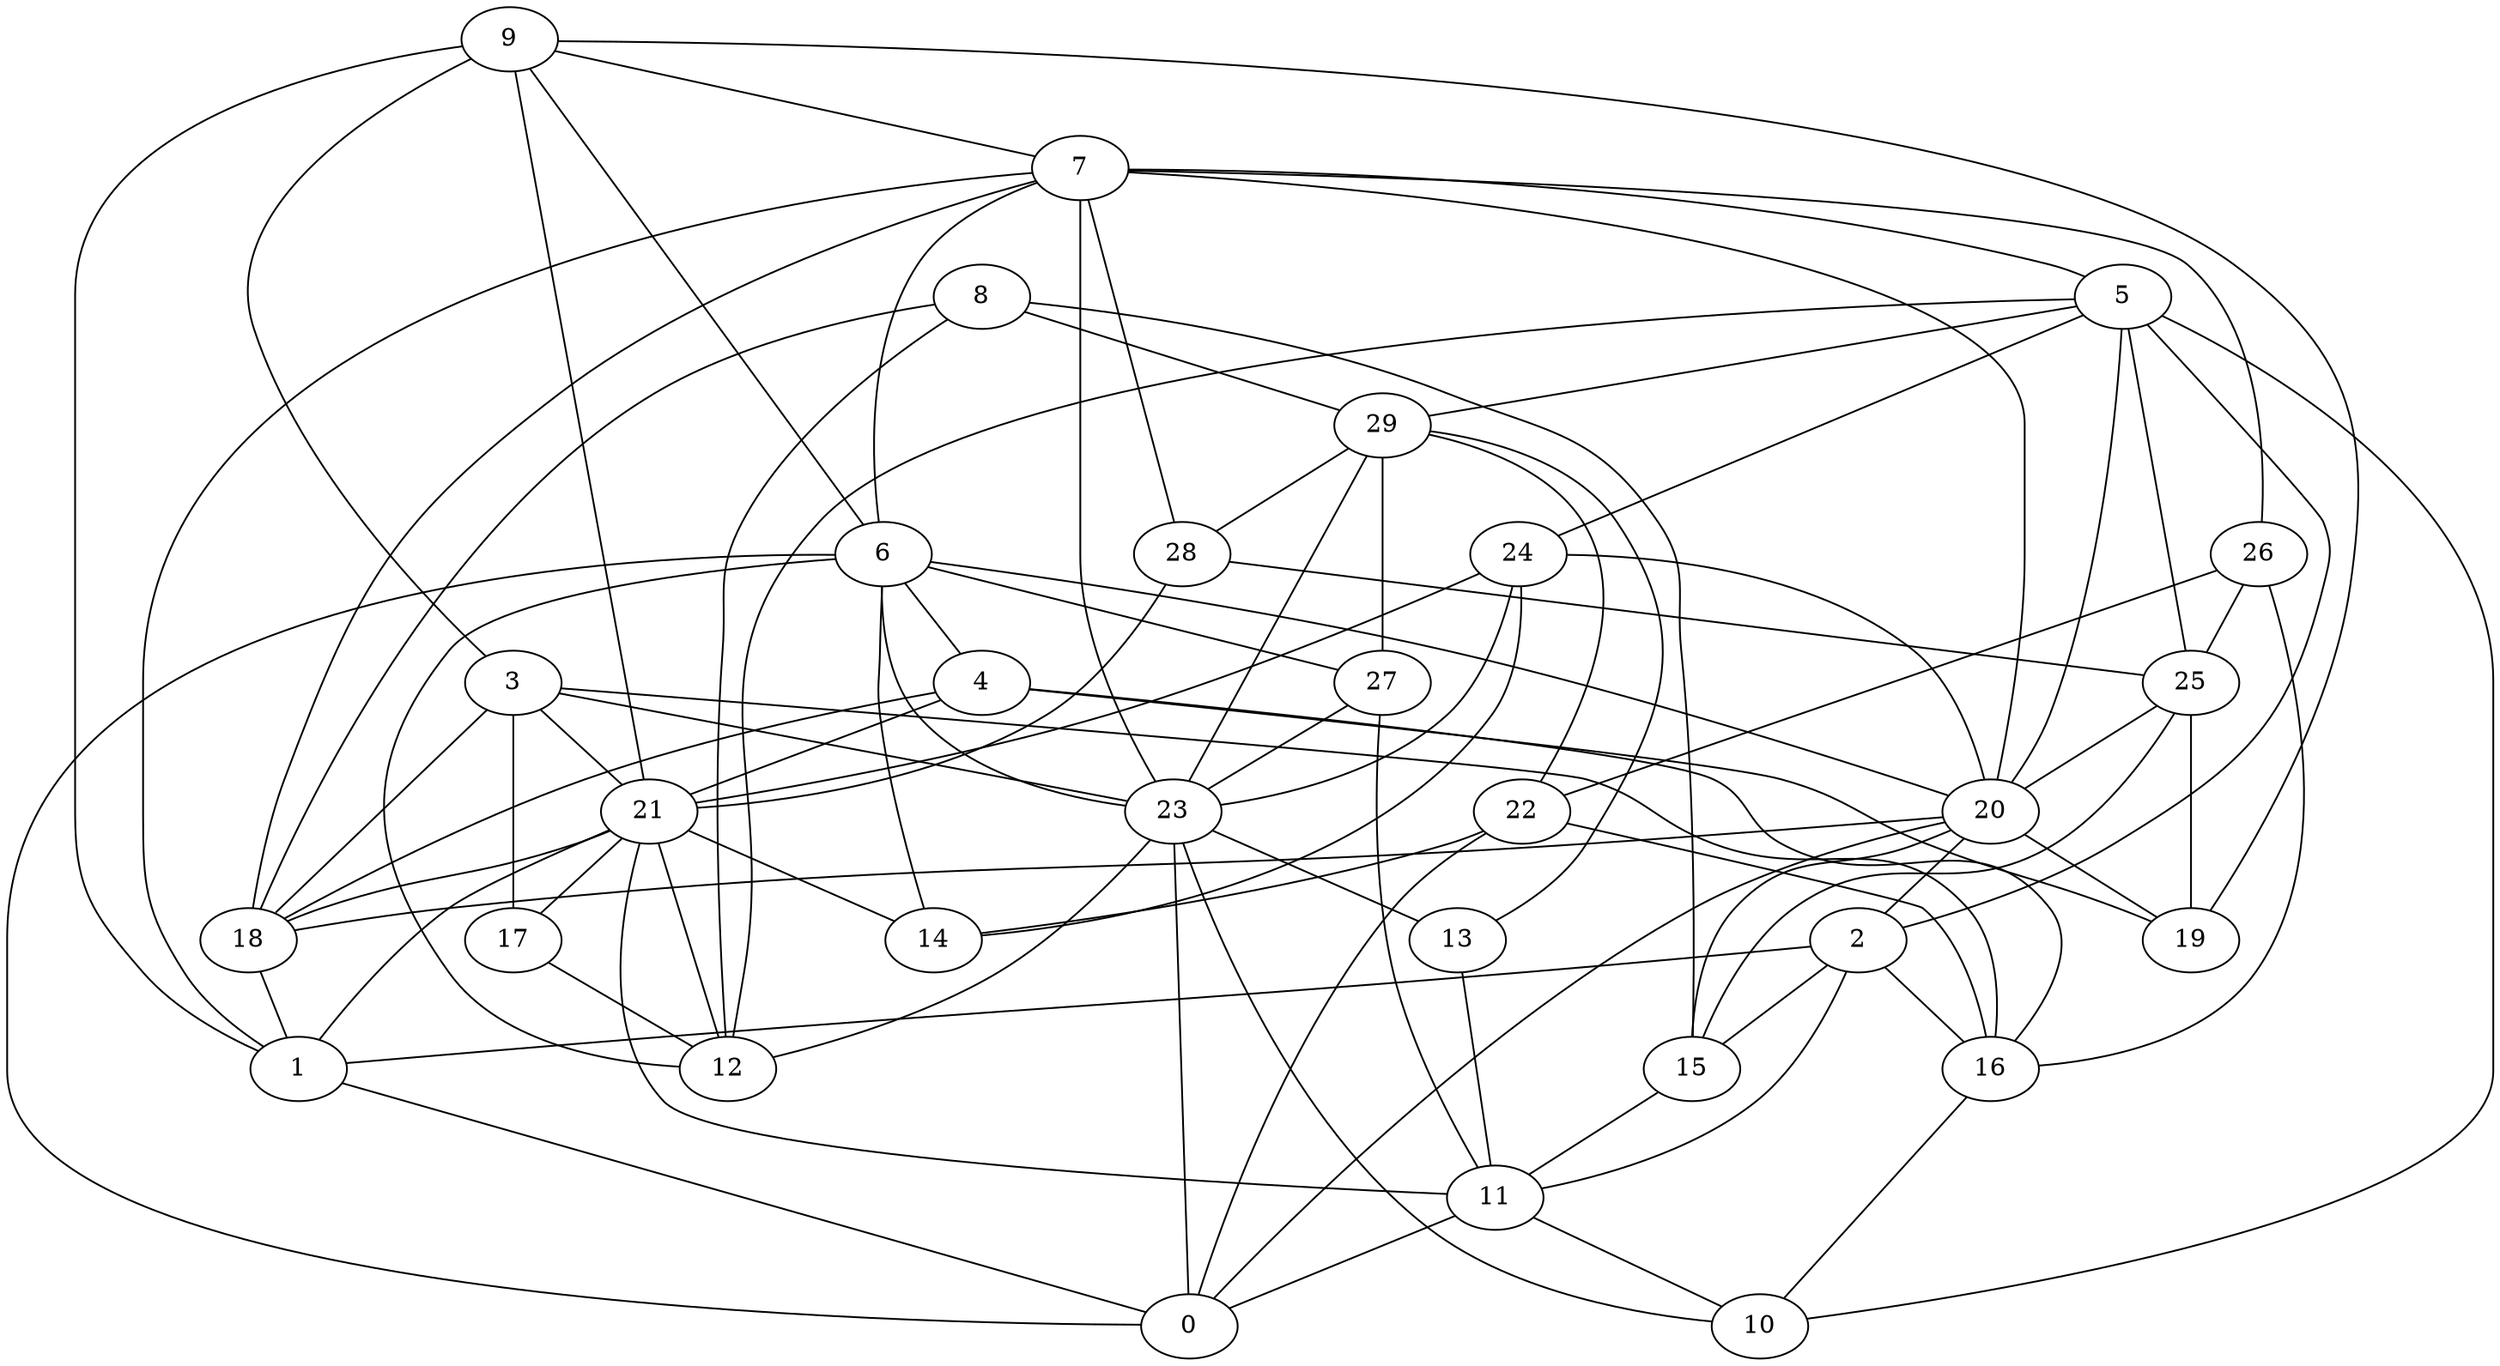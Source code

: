 digraph GG_graph {

subgraph G_graph {
edge [color = black]
"24" -> "14" [dir = none]
"9" -> "21" [dir = none]
"28" -> "21" [dir = none]
"16" -> "10" [dir = none]
"8" -> "15" [dir = none]
"8" -> "18" [dir = none]
"23" -> "13" [dir = none]
"21" -> "14" [dir = none]
"21" -> "12" [dir = none]
"21" -> "18" [dir = none]
"20" -> "19" [dir = none]
"20" -> "18" [dir = none]
"20" -> "0" [dir = none]
"3" -> "17" [dir = none]
"3" -> "23" [dir = none]
"3" -> "16" [dir = none]
"3" -> "18" [dir = none]
"6" -> "0" [dir = none]
"29" -> "27" [dir = none]
"29" -> "22" [dir = none]
"29" -> "23" [dir = none]
"13" -> "11" [dir = none]
"26" -> "16" [dir = none]
"5" -> "25" [dir = none]
"5" -> "29" [dir = none]
"4" -> "21" [dir = none]
"7" -> "1" [dir = none]
"7" -> "20" [dir = none]
"2" -> "1" [dir = none]
"6" -> "20" [dir = none]
"6" -> "4" [dir = none]
"2" -> "16" [dir = none]
"24" -> "20" [dir = none]
"6" -> "23" [dir = none]
"4" -> "16" [dir = none]
"11" -> "10" [dir = none]
"15" -> "11" [dir = none]
"26" -> "25" [dir = none]
"6" -> "12" [dir = none]
"24" -> "21" [dir = none]
"7" -> "6" [dir = none]
"22" -> "16" [dir = none]
"20" -> "15" [dir = none]
"7" -> "28" [dir = none]
"29" -> "13" [dir = none]
"27" -> "11" [dir = none]
"9" -> "7" [dir = none]
"24" -> "23" [dir = none]
"29" -> "28" [dir = none]
"8" -> "29" [dir = none]
"11" -> "0" [dir = none]
"28" -> "25" [dir = none]
"21" -> "11" [dir = none]
"21" -> "17" [dir = none]
"2" -> "15" [dir = none]
"9" -> "19" [dir = none]
"20" -> "2" [dir = none]
"4" -> "18" [dir = none]
"25" -> "20" [dir = none]
"22" -> "0" [dir = none]
"8" -> "12" [dir = none]
"6" -> "27" [dir = none]
"7" -> "5" [dir = none]
"23" -> "12" [dir = none]
"25" -> "15" [dir = none]
"5" -> "12" [dir = none]
"7" -> "23" [dir = none]
"7" -> "18" [dir = none]
"9" -> "6" [dir = none]
"9" -> "1" [dir = none]
"17" -> "12" [dir = none]
"6" -> "14" [dir = none]
"23" -> "10" [dir = none]
"27" -> "23" [dir = none]
"5" -> "2" [dir = none]
"23" -> "0" [dir = none]
"5" -> "20" [dir = none]
"5" -> "24" [dir = none]
"1" -> "0" [dir = none]
"2" -> "11" [dir = none]
"26" -> "22" [dir = none]
"25" -> "19" [dir = none]
"5" -> "10" [dir = none]
"3" -> "21" [dir = none]
"7" -> "26" [dir = none]
"22" -> "14" [dir = none]
"4" -> "19" [dir = none]
"9" -> "3" [dir = none]
"21" -> "1" [dir = none]
"18" -> "1" [dir = none]
}

}
